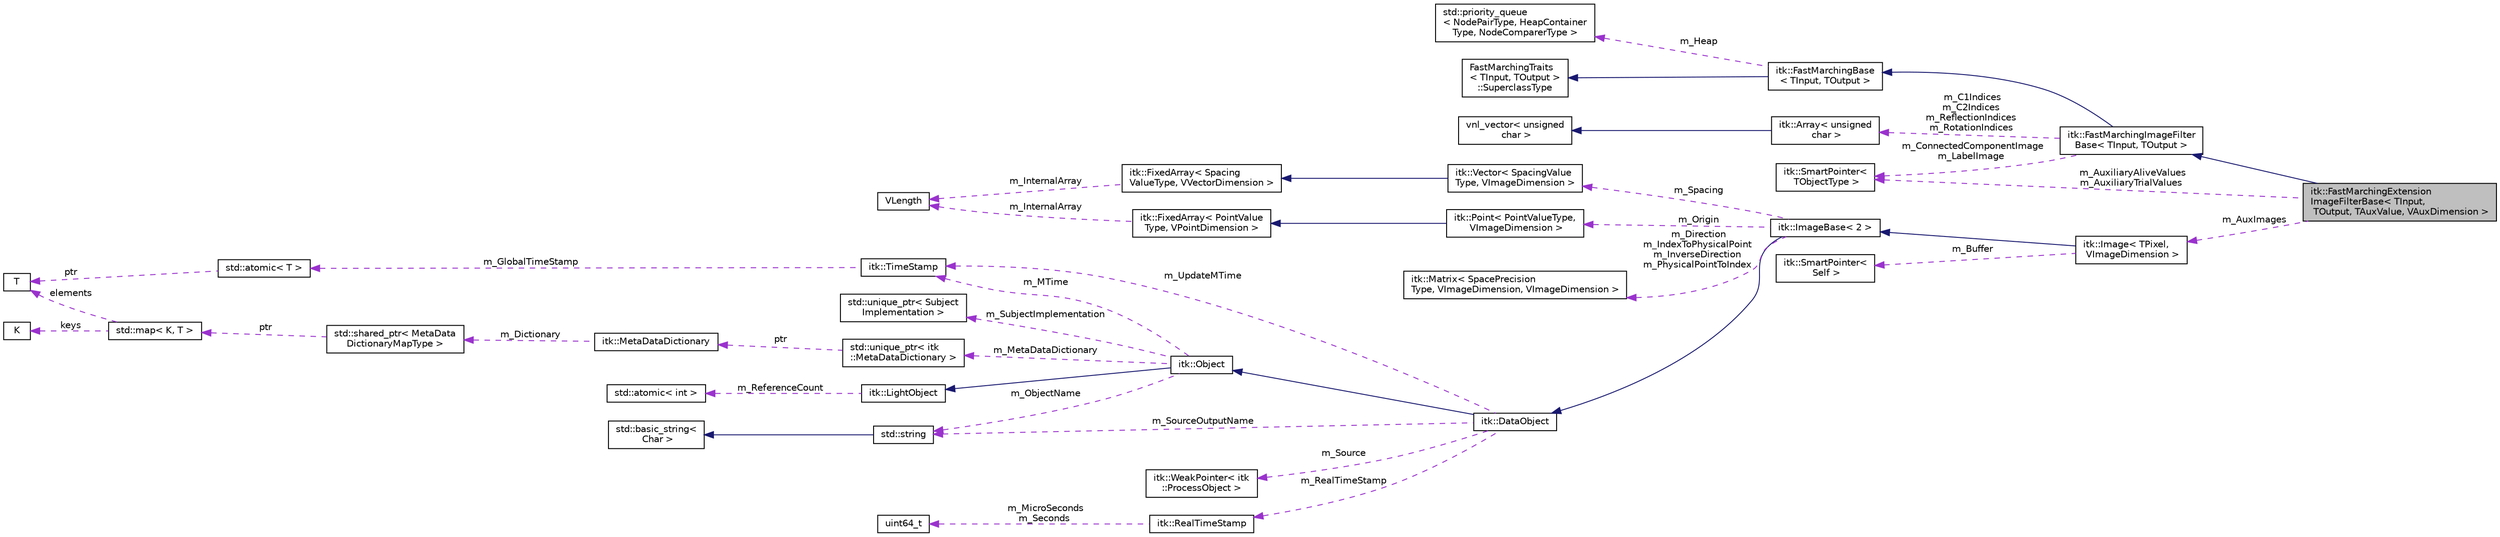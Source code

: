 digraph "itk::FastMarchingExtensionImageFilterBase&lt; TInput, TOutput, TAuxValue, VAuxDimension &gt;"
{
 // LATEX_PDF_SIZE
  edge [fontname="Helvetica",fontsize="10",labelfontname="Helvetica",labelfontsize="10"];
  node [fontname="Helvetica",fontsize="10",shape=record];
  rankdir="LR";
  Node1 [label="itk::FastMarchingExtension\lImageFilterBase\< TInput,\l TOutput, TAuxValue, VAuxDimension \>",height=0.2,width=0.4,color="black", fillcolor="grey75", style="filled", fontcolor="black",tooltip="Extend auxiliary variables smoothly using Fast Marching."];
  Node2 -> Node1 [dir="back",color="midnightblue",fontsize="10",style="solid",fontname="Helvetica"];
  Node2 [label="itk::FastMarchingImageFilter\lBase\< TInput, TOutput \>",height=0.2,width=0.4,color="black", fillcolor="white", style="filled",URL="$classitk_1_1FastMarchingImageFilterBase.html",tooltip="Apply the Fast Marching method to solve an Eikonal equation on an image."];
  Node3 -> Node2 [dir="back",color="midnightblue",fontsize="10",style="solid",fontname="Helvetica"];
  Node3 [label="itk::FastMarchingBase\l\< TInput, TOutput \>",height=0.2,width=0.4,color="black", fillcolor="white", style="filled",URL="$classitk_1_1FastMarchingBase.html",tooltip="Abstract class to solve an Eikonal based-equation using Fast Marching Method."];
  Node4 -> Node3 [dir="back",color="midnightblue",fontsize="10",style="solid",fontname="Helvetica"];
  Node4 [label="FastMarchingTraits\l\< TInput, TOutput \>\l::SuperclassType",height=0.2,width=0.4,color="black", fillcolor="white", style="filled",tooltip=" "];
  Node5 -> Node3 [dir="back",color="darkorchid3",fontsize="10",style="dashed",label=" m_Heap" ,fontname="Helvetica"];
  Node5 [label="std::priority_queue\l\< NodePairType, HeapContainer\lType, NodeComparerType \>",height=0.2,width=0.4,color="black", fillcolor="white", style="filled",tooltip=" "];
  Node6 -> Node2 [dir="back",color="darkorchid3",fontsize="10",style="dashed",label=" m_ConnectedComponentImage\nm_LabelImage" ,fontname="Helvetica"];
  Node6 [label="itk::SmartPointer\<\l TObjectType \>",height=0.2,width=0.4,color="black", fillcolor="white", style="filled",URL="$classitk_1_1SmartPointer.html",tooltip="Implements transparent reference counting."];
  Node7 -> Node2 [dir="back",color="darkorchid3",fontsize="10",style="dashed",label=" m_C1Indices\nm_C2Indices\nm_ReflectionIndices\nm_RotationIndices" ,fontname="Helvetica"];
  Node7 [label="itk::Array\< unsigned\l char \>",height=0.2,width=0.4,color="black", fillcolor="white", style="filled",URL="$classitk_1_1Array.html",tooltip=" "];
  Node8 -> Node7 [dir="back",color="midnightblue",fontsize="10",style="solid",fontname="Helvetica"];
  Node8 [label="vnl_vector\< unsigned\l char \>",height=0.2,width=0.4,color="black", fillcolor="white", style="filled",tooltip=" "];
  Node6 -> Node1 [dir="back",color="darkorchid3",fontsize="10",style="dashed",label=" m_AuxiliaryAliveValues\nm_AuxiliaryTrialValues" ,fontname="Helvetica"];
  Node9 -> Node1 [dir="back",color="darkorchid3",fontsize="10",style="dashed",label=" m_AuxImages" ,fontname="Helvetica"];
  Node9 [label="itk::Image\< TPixel,\l VImageDimension \>",height=0.2,width=0.4,color="black", fillcolor="white", style="filled",URL="$classitk_1_1Image.html",tooltip="Templated n-dimensional image class."];
  Node10 -> Node9 [dir="back",color="midnightblue",fontsize="10",style="solid",fontname="Helvetica"];
  Node10 [label="itk::ImageBase\< 2 \>",height=0.2,width=0.4,color="black", fillcolor="white", style="filled",URL="$classitk_1_1ImageBase.html",tooltip=" "];
  Node11 -> Node10 [dir="back",color="midnightblue",fontsize="10",style="solid",fontname="Helvetica"];
  Node11 [label="itk::DataObject",height=0.2,width=0.4,color="black", fillcolor="white", style="filled",URL="$classitk_1_1DataObject.html",tooltip="Base class for all data objects in ITK."];
  Node12 -> Node11 [dir="back",color="midnightblue",fontsize="10",style="solid",fontname="Helvetica"];
  Node12 [label="itk::Object",height=0.2,width=0.4,color="black", fillcolor="white", style="filled",URL="$classitk_1_1Object.html",tooltip="Base class for most ITK classes."];
  Node13 -> Node12 [dir="back",color="midnightblue",fontsize="10",style="solid",fontname="Helvetica"];
  Node13 [label="itk::LightObject",height=0.2,width=0.4,color="black", fillcolor="white", style="filled",URL="$classitk_1_1LightObject.html",tooltip="Light weight base class for most itk classes."];
  Node14 -> Node13 [dir="back",color="darkorchid3",fontsize="10",style="dashed",label=" m_ReferenceCount" ,fontname="Helvetica"];
  Node14 [label="std::atomic\< int \>",height=0.2,width=0.4,color="black", fillcolor="white", style="filled",tooltip=" "];
  Node15 -> Node12 [dir="back",color="darkorchid3",fontsize="10",style="dashed",label=" m_MTime" ,fontname="Helvetica"];
  Node15 [label="itk::TimeStamp",height=0.2,width=0.4,color="black", fillcolor="white", style="filled",URL="$classitk_1_1TimeStamp.html",tooltip="Generate a unique, increasing time value."];
  Node16 -> Node15 [dir="back",color="darkorchid3",fontsize="10",style="dashed",label=" m_GlobalTimeStamp" ,fontname="Helvetica"];
  Node16 [label="std::atomic\< T \>",height=0.2,width=0.4,color="black", fillcolor="white", style="filled",tooltip=" "];
  Node17 -> Node16 [dir="back",color="darkorchid3",fontsize="10",style="dashed",label=" ptr" ,fontname="Helvetica"];
  Node17 [label="T",height=0.2,width=0.4,color="black", fillcolor="white", style="filled",tooltip=" "];
  Node18 -> Node12 [dir="back",color="darkorchid3",fontsize="10",style="dashed",label=" m_SubjectImplementation" ,fontname="Helvetica"];
  Node18 [label="std::unique_ptr\< Subject\lImplementation \>",height=0.2,width=0.4,color="black", fillcolor="white", style="filled",tooltip=" "];
  Node19 -> Node12 [dir="back",color="darkorchid3",fontsize="10",style="dashed",label=" m_MetaDataDictionary" ,fontname="Helvetica"];
  Node19 [label="std::unique_ptr\< itk\l::MetaDataDictionary \>",height=0.2,width=0.4,color="black", fillcolor="white", style="filled",tooltip=" "];
  Node20 -> Node19 [dir="back",color="darkorchid3",fontsize="10",style="dashed",label=" ptr" ,fontname="Helvetica"];
  Node20 [label="itk::MetaDataDictionary",height=0.2,width=0.4,color="black", fillcolor="white", style="filled",URL="$classitk_1_1MetaDataDictionary.html",tooltip="Provides a mechanism for storing a collection of arbitrary data types."];
  Node21 -> Node20 [dir="back",color="darkorchid3",fontsize="10",style="dashed",label=" m_Dictionary" ,fontname="Helvetica"];
  Node21 [label="std::shared_ptr\< MetaData\lDictionaryMapType \>",height=0.2,width=0.4,color="black", fillcolor="white", style="filled",tooltip=" "];
  Node22 -> Node21 [dir="back",color="darkorchid3",fontsize="10",style="dashed",label=" ptr" ,fontname="Helvetica"];
  Node22 [label="std::map\< K, T \>",height=0.2,width=0.4,color="black", fillcolor="white", style="filled",tooltip=" "];
  Node23 -> Node22 [dir="back",color="darkorchid3",fontsize="10",style="dashed",label=" keys" ,fontname="Helvetica"];
  Node23 [label="K",height=0.2,width=0.4,color="black", fillcolor="white", style="filled",tooltip=" "];
  Node17 -> Node22 [dir="back",color="darkorchid3",fontsize="10",style="dashed",label=" elements" ,fontname="Helvetica"];
  Node24 -> Node12 [dir="back",color="darkorchid3",fontsize="10",style="dashed",label=" m_ObjectName" ,fontname="Helvetica"];
  Node24 [label="std::string",height=0.2,width=0.4,color="black", fillcolor="white", style="filled",tooltip=" "];
  Node25 -> Node24 [dir="back",color="midnightblue",fontsize="10",style="solid",fontname="Helvetica"];
  Node25 [label="std::basic_string\<\l Char \>",height=0.2,width=0.4,color="black", fillcolor="white", style="filled",tooltip=" "];
  Node26 -> Node11 [dir="back",color="darkorchid3",fontsize="10",style="dashed",label=" m_Source" ,fontname="Helvetica"];
  Node26 [label="itk::WeakPointer\< itk\l::ProcessObject \>",height=0.2,width=0.4,color="black", fillcolor="white", style="filled",URL="$classitk_1_1WeakPointer.html",tooltip=" "];
  Node24 -> Node11 [dir="back",color="darkorchid3",fontsize="10",style="dashed",label=" m_SourceOutputName" ,fontname="Helvetica"];
  Node15 -> Node11 [dir="back",color="darkorchid3",fontsize="10",style="dashed",label=" m_UpdateMTime" ,fontname="Helvetica"];
  Node27 -> Node11 [dir="back",color="darkorchid3",fontsize="10",style="dashed",label=" m_RealTimeStamp" ,fontname="Helvetica"];
  Node27 [label="itk::RealTimeStamp",height=0.2,width=0.4,color="black", fillcolor="white", style="filled",URL="$classitk_1_1RealTimeStamp.html",tooltip="The RealTimeStamp is a data structure for representing time with high precision and a large dynamic r..."];
  Node28 -> Node27 [dir="back",color="darkorchid3",fontsize="10",style="dashed",label=" m_MicroSeconds\nm_Seconds" ,fontname="Helvetica"];
  Node28 [label="uint64_t",height=0.2,width=0.4,color="black", fillcolor="white", style="filled",tooltip=" "];
  Node29 -> Node10 [dir="back",color="darkorchid3",fontsize="10",style="dashed",label=" m_Spacing" ,fontname="Helvetica"];
  Node29 [label="itk::Vector\< SpacingValue\lType, VImageDimension \>",height=0.2,width=0.4,color="black", fillcolor="white", style="filled",URL="$classitk_1_1Vector.html",tooltip=" "];
  Node30 -> Node29 [dir="back",color="midnightblue",fontsize="10",style="solid",fontname="Helvetica"];
  Node30 [label="itk::FixedArray\< Spacing\lValueType, VVectorDimension \>",height=0.2,width=0.4,color="black", fillcolor="white", style="filled",URL="$classitk_1_1FixedArray.html",tooltip=" "];
  Node31 -> Node30 [dir="back",color="darkorchid3",fontsize="10",style="dashed",label=" m_InternalArray" ,fontname="Helvetica"];
  Node31 [label="VLength",height=0.2,width=0.4,color="black", fillcolor="white", style="filled",URL="$classVLength.html",tooltip=" "];
  Node32 -> Node10 [dir="back",color="darkorchid3",fontsize="10",style="dashed",label=" m_Origin" ,fontname="Helvetica"];
  Node32 [label="itk::Point\< PointValueType,\l VImageDimension \>",height=0.2,width=0.4,color="black", fillcolor="white", style="filled",URL="$classitk_1_1Point.html",tooltip=" "];
  Node33 -> Node32 [dir="back",color="midnightblue",fontsize="10",style="solid",fontname="Helvetica"];
  Node33 [label="itk::FixedArray\< PointValue\lType, VPointDimension \>",height=0.2,width=0.4,color="black", fillcolor="white", style="filled",URL="$classitk_1_1FixedArray.html",tooltip=" "];
  Node31 -> Node33 [dir="back",color="darkorchid3",fontsize="10",style="dashed",label=" m_InternalArray" ,fontname="Helvetica"];
  Node34 -> Node10 [dir="back",color="darkorchid3",fontsize="10",style="dashed",label=" m_Direction\nm_IndexToPhysicalPoint\nm_InverseDirection\nm_PhysicalPointToIndex" ,fontname="Helvetica"];
  Node34 [label="itk::Matrix\< SpacePrecision\lType, VImageDimension, VImageDimension \>",height=0.2,width=0.4,color="black", fillcolor="white", style="filled",URL="$classitk_1_1Matrix.html",tooltip=" "];
  Node35 -> Node9 [dir="back",color="darkorchid3",fontsize="10",style="dashed",label=" m_Buffer" ,fontname="Helvetica"];
  Node35 [label="itk::SmartPointer\<\l Self \>",height=0.2,width=0.4,color="black", fillcolor="white", style="filled",URL="$classitk_1_1SmartPointer.html",tooltip=" "];
}
